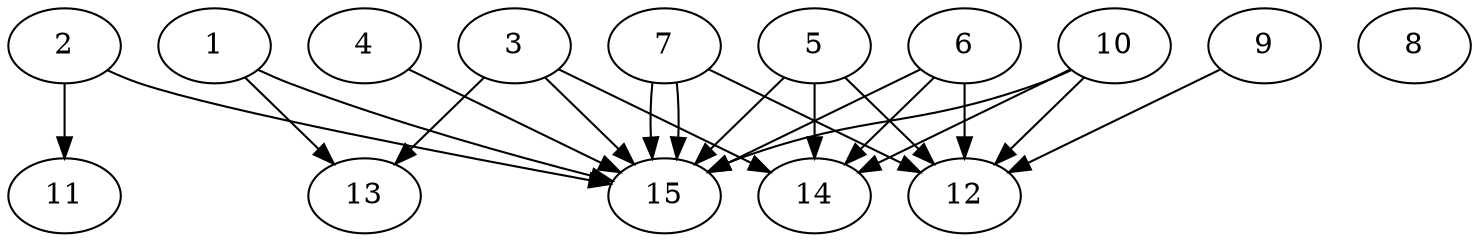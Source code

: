 // DAG automatically generated by daggen at Thu Oct  3 13:59:27 2019
// ./daggen --dot -n 15 --ccr 0.5 --fat 0.9 --regular 0.7 --density 0.9 --mindata 5242880 --maxdata 52428800 
digraph G {
  1 [size="72013824", alpha="0.13", expect_size="36006912"] 
  1 -> 13 [size ="36006912"]
  1 -> 15 [size ="36006912"]
  2 [size="82341888", alpha="0.00", expect_size="41170944"] 
  2 -> 11 [size ="41170944"]
  2 -> 15 [size ="41170944"]
  3 [size="85399552", alpha="0.16", expect_size="42699776"] 
  3 -> 13 [size ="42699776"]
  3 -> 14 [size ="42699776"]
  3 -> 15 [size ="42699776"]
  4 [size="59527168", alpha="0.07", expect_size="29763584"] 
  4 -> 15 [size ="29763584"]
  5 [size="78546944", alpha="0.04", expect_size="39273472"] 
  5 -> 12 [size ="39273472"]
  5 -> 14 [size ="39273472"]
  5 -> 15 [size ="39273472"]
  6 [size="83148800", alpha="0.07", expect_size="41574400"] 
  6 -> 12 [size ="41574400"]
  6 -> 14 [size ="41574400"]
  6 -> 15 [size ="41574400"]
  7 [size="97615872", alpha="0.01", expect_size="48807936"] 
  7 -> 12 [size ="48807936"]
  7 -> 15 [size ="48807936"]
  7 -> 15 [size ="48807936"]
  8 [size="69212160", alpha="0.04", expect_size="34606080"] 
  9 [size="76226560", alpha="0.10", expect_size="38113280"] 
  9 -> 12 [size ="38113280"]
  10 [size="48924672", alpha="0.20", expect_size="24462336"] 
  10 -> 12 [size ="24462336"]
  10 -> 14 [size ="24462336"]
  10 -> 15 [size ="24462336"]
  11 [size="93028352", alpha="0.07", expect_size="46514176"] 
  12 [size="60581888", alpha="0.19", expect_size="30290944"] 
  13 [size="61368320", alpha="0.20", expect_size="30684160"] 
  14 [size="41373696", alpha="0.04", expect_size="20686848"] 
  15 [size="73539584", alpha="0.19", expect_size="36769792"] 
}
